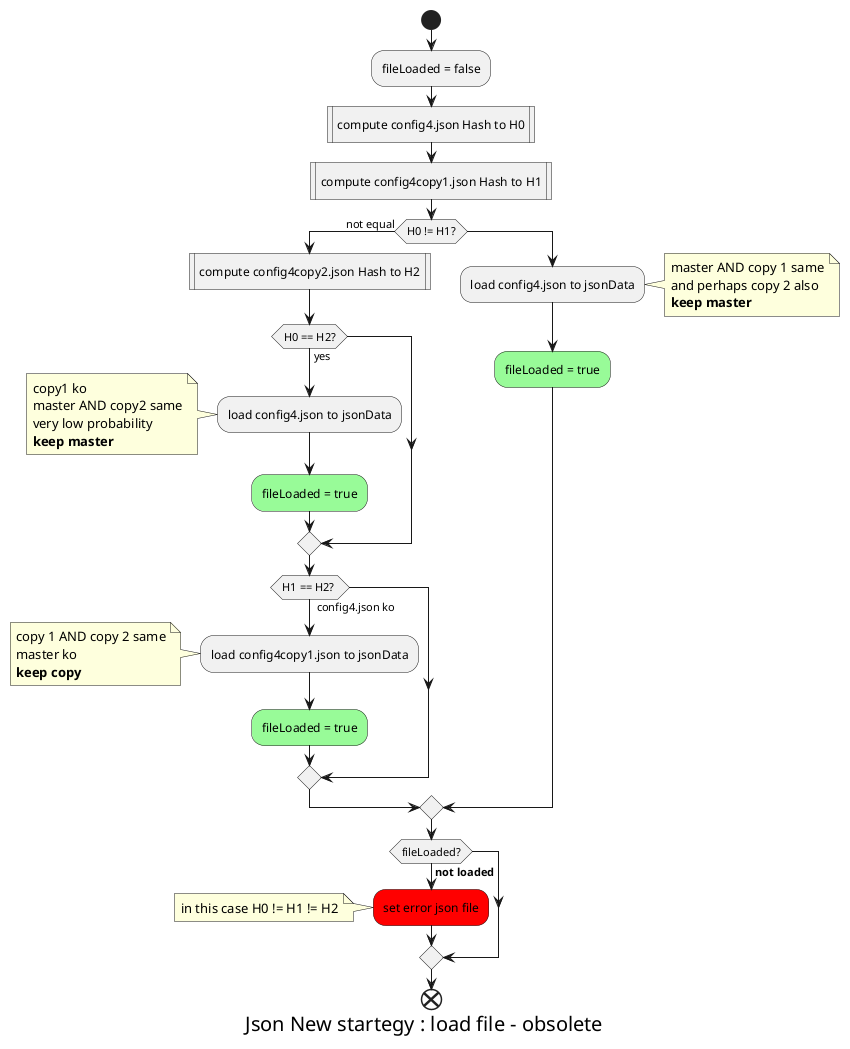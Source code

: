 @startuml

<style>
caption {
FontSize 20
}
</style>

caption Json New startegy : load file - obsolete

start
'skinparam ConditionEndStyle hline

:fileLoaded = false;

:compute config4.json Hash to H0|
:compute config4copy1.json Hash to H1|

if (H0 != H1?) then (not equal)
    :compute config4copy2.json Hash to H2|
    if (H0 == H2?) then (yes)
        :load config4.json to jsonData;
        note left
            copy1 ko
            master AND copy2 same
            very low probability
            <b>keep master
        end note
        #palegreen:fileLoaded = true;
    endif
    if (H1 == H2? ) then ( config4.json ko) 
        :load config4copy1.json to jsonData;
        note left
            copy 1 AND copy 2 same
            master ko 
            <b>keep copy
        end note
        #palegreen:fileLoaded = true;
    endif
else
    :load config4.json to jsonData;
    note right
        master AND copy 1 same
        and perhaps copy 2 also
        <b>keep master
    end note
    #palegreen:fileLoaded = true;
endif

if (fileLoaded?) is (<b>not loaded) then
#red:set error json file;
note left
    in this case H0 != H1 != H2
end note
endif

end

@enduml